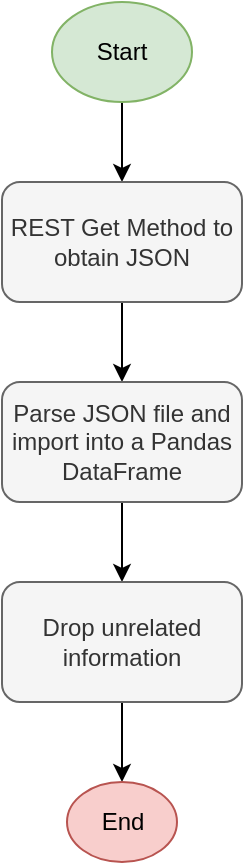 <mxfile version="15.5.2"><diagram id="vckkcC7s8-wM0GVvMEds" name="Page-1"><mxGraphModel dx="1422" dy="752" grid="1" gridSize="10" guides="1" tooltips="1" connect="1" arrows="1" fold="1" page="1" pageScale="1" pageWidth="850" pageHeight="1100" math="0" shadow="0"><root><mxCell id="0"/><mxCell id="1" parent="0"/><mxCell id="cgJHB44t2n14G1ZKC_ST-3" style="edgeStyle=orthogonalEdgeStyle;rounded=0;orthogonalLoop=1;jettySize=auto;html=1;exitX=0.5;exitY=1;exitDx=0;exitDy=0;entryX=0.5;entryY=0;entryDx=0;entryDy=0;" edge="1" parent="1" source="cgJHB44t2n14G1ZKC_ST-1" target="cgJHB44t2n14G1ZKC_ST-2"><mxGeometry relative="1" as="geometry"/></mxCell><mxCell id="cgJHB44t2n14G1ZKC_ST-1" value="Start" style="ellipse;whiteSpace=wrap;html=1;fillColor=#d5e8d4;strokeColor=#82b366;" vertex="1" parent="1"><mxGeometry x="360" y="110" width="70" height="50" as="geometry"/></mxCell><mxCell id="cgJHB44t2n14G1ZKC_ST-5" style="edgeStyle=orthogonalEdgeStyle;rounded=0;orthogonalLoop=1;jettySize=auto;html=1;entryX=0.5;entryY=0;entryDx=0;entryDy=0;" edge="1" parent="1" source="cgJHB44t2n14G1ZKC_ST-2" target="cgJHB44t2n14G1ZKC_ST-4"><mxGeometry relative="1" as="geometry"/></mxCell><mxCell id="cgJHB44t2n14G1ZKC_ST-2" value="REST Get Method to obtain JSON" style="rounded=1;whiteSpace=wrap;html=1;fillColor=#f5f5f5;fontColor=#333333;strokeColor=#666666;" vertex="1" parent="1"><mxGeometry x="335" y="200" width="120" height="60" as="geometry"/></mxCell><mxCell id="cgJHB44t2n14G1ZKC_ST-7" value="" style="edgeStyle=orthogonalEdgeStyle;rounded=0;orthogonalLoop=1;jettySize=auto;html=1;" edge="1" parent="1" source="cgJHB44t2n14G1ZKC_ST-4" target="cgJHB44t2n14G1ZKC_ST-6"><mxGeometry relative="1" as="geometry"/></mxCell><mxCell id="cgJHB44t2n14G1ZKC_ST-4" value="Parse JSON file and import into a Pandas DataFrame" style="rounded=1;whiteSpace=wrap;html=1;fillColor=#f5f5f5;fontColor=#333333;strokeColor=#666666;" vertex="1" parent="1"><mxGeometry x="335" y="300" width="120" height="60" as="geometry"/></mxCell><mxCell id="cgJHB44t2n14G1ZKC_ST-9" value="" style="edgeStyle=orthogonalEdgeStyle;rounded=0;orthogonalLoop=1;jettySize=auto;html=1;" edge="1" parent="1" source="cgJHB44t2n14G1ZKC_ST-6" target="cgJHB44t2n14G1ZKC_ST-8"><mxGeometry relative="1" as="geometry"/></mxCell><mxCell id="cgJHB44t2n14G1ZKC_ST-6" value="Drop unrelated information" style="whiteSpace=wrap;html=1;rounded=1;fontColor=#333333;strokeColor=#666666;fillColor=#f5f5f5;" vertex="1" parent="1"><mxGeometry x="335" y="400" width="120" height="60" as="geometry"/></mxCell><mxCell id="cgJHB44t2n14G1ZKC_ST-8" value="End" style="ellipse;whiteSpace=wrap;html=1;rounded=1;strokeColor=#b85450;fillColor=#f8cecc;" vertex="1" parent="1"><mxGeometry x="367.5" y="500" width="55" height="40" as="geometry"/></mxCell></root></mxGraphModel></diagram></mxfile>